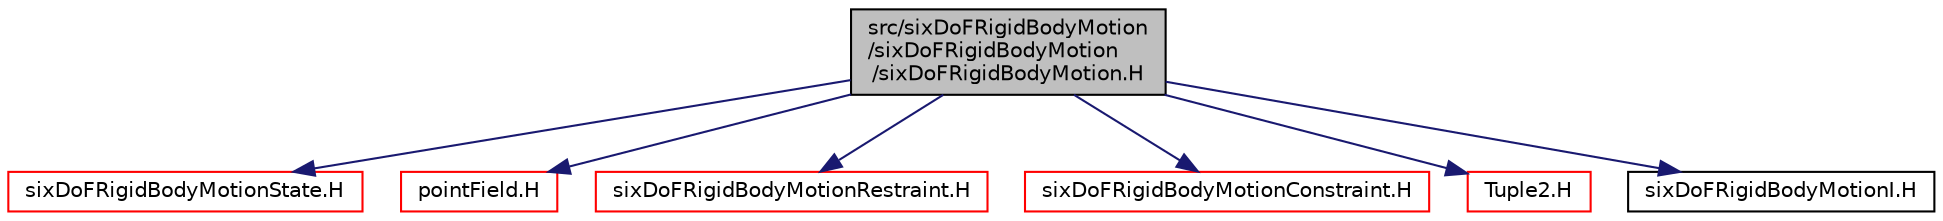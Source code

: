 digraph "src/sixDoFRigidBodyMotion/sixDoFRigidBodyMotion/sixDoFRigidBodyMotion.H"
{
  bgcolor="transparent";
  edge [fontname="Helvetica",fontsize="10",labelfontname="Helvetica",labelfontsize="10"];
  node [fontname="Helvetica",fontsize="10",shape=record];
  Node1 [label="src/sixDoFRigidBodyMotion\l/sixDoFRigidBodyMotion\l/sixDoFRigidBodyMotion.H",height=0.2,width=0.4,color="black", fillcolor="grey75", style="filled", fontcolor="black"];
  Node1 -> Node2 [color="midnightblue",fontsize="10",style="solid",fontname="Helvetica"];
  Node2 [label="sixDoFRigidBodyMotionState.H",height=0.2,width=0.4,color="red",URL="$a09786.html"];
  Node1 -> Node3 [color="midnightblue",fontsize="10",style="solid",fontname="Helvetica"];
  Node3 [label="pointField.H",height=0.2,width=0.4,color="red",URL="$a08775.html"];
  Node1 -> Node4 [color="midnightblue",fontsize="10",style="solid",fontname="Helvetica"];
  Node4 [label="sixDoFRigidBodyMotionRestraint.H",height=0.2,width=0.4,color="red",URL="$a09773.html"];
  Node1 -> Node5 [color="midnightblue",fontsize="10",style="solid",fontname="Helvetica"];
  Node5 [label="sixDoFRigidBodyMotionConstraint.H",height=0.2,width=0.4,color="red",URL="$a09764.html"];
  Node1 -> Node6 [color="midnightblue",fontsize="10",style="solid",fontname="Helvetica"];
  Node6 [label="Tuple2.H",height=0.2,width=0.4,color="red",URL="$a09028.html"];
  Node1 -> Node7 [color="midnightblue",fontsize="10",style="solid",fontname="Helvetica"];
  Node7 [label="sixDoFRigidBodyMotionI.H",height=0.2,width=0.4,color="black",URL="$a09783.html"];
}
